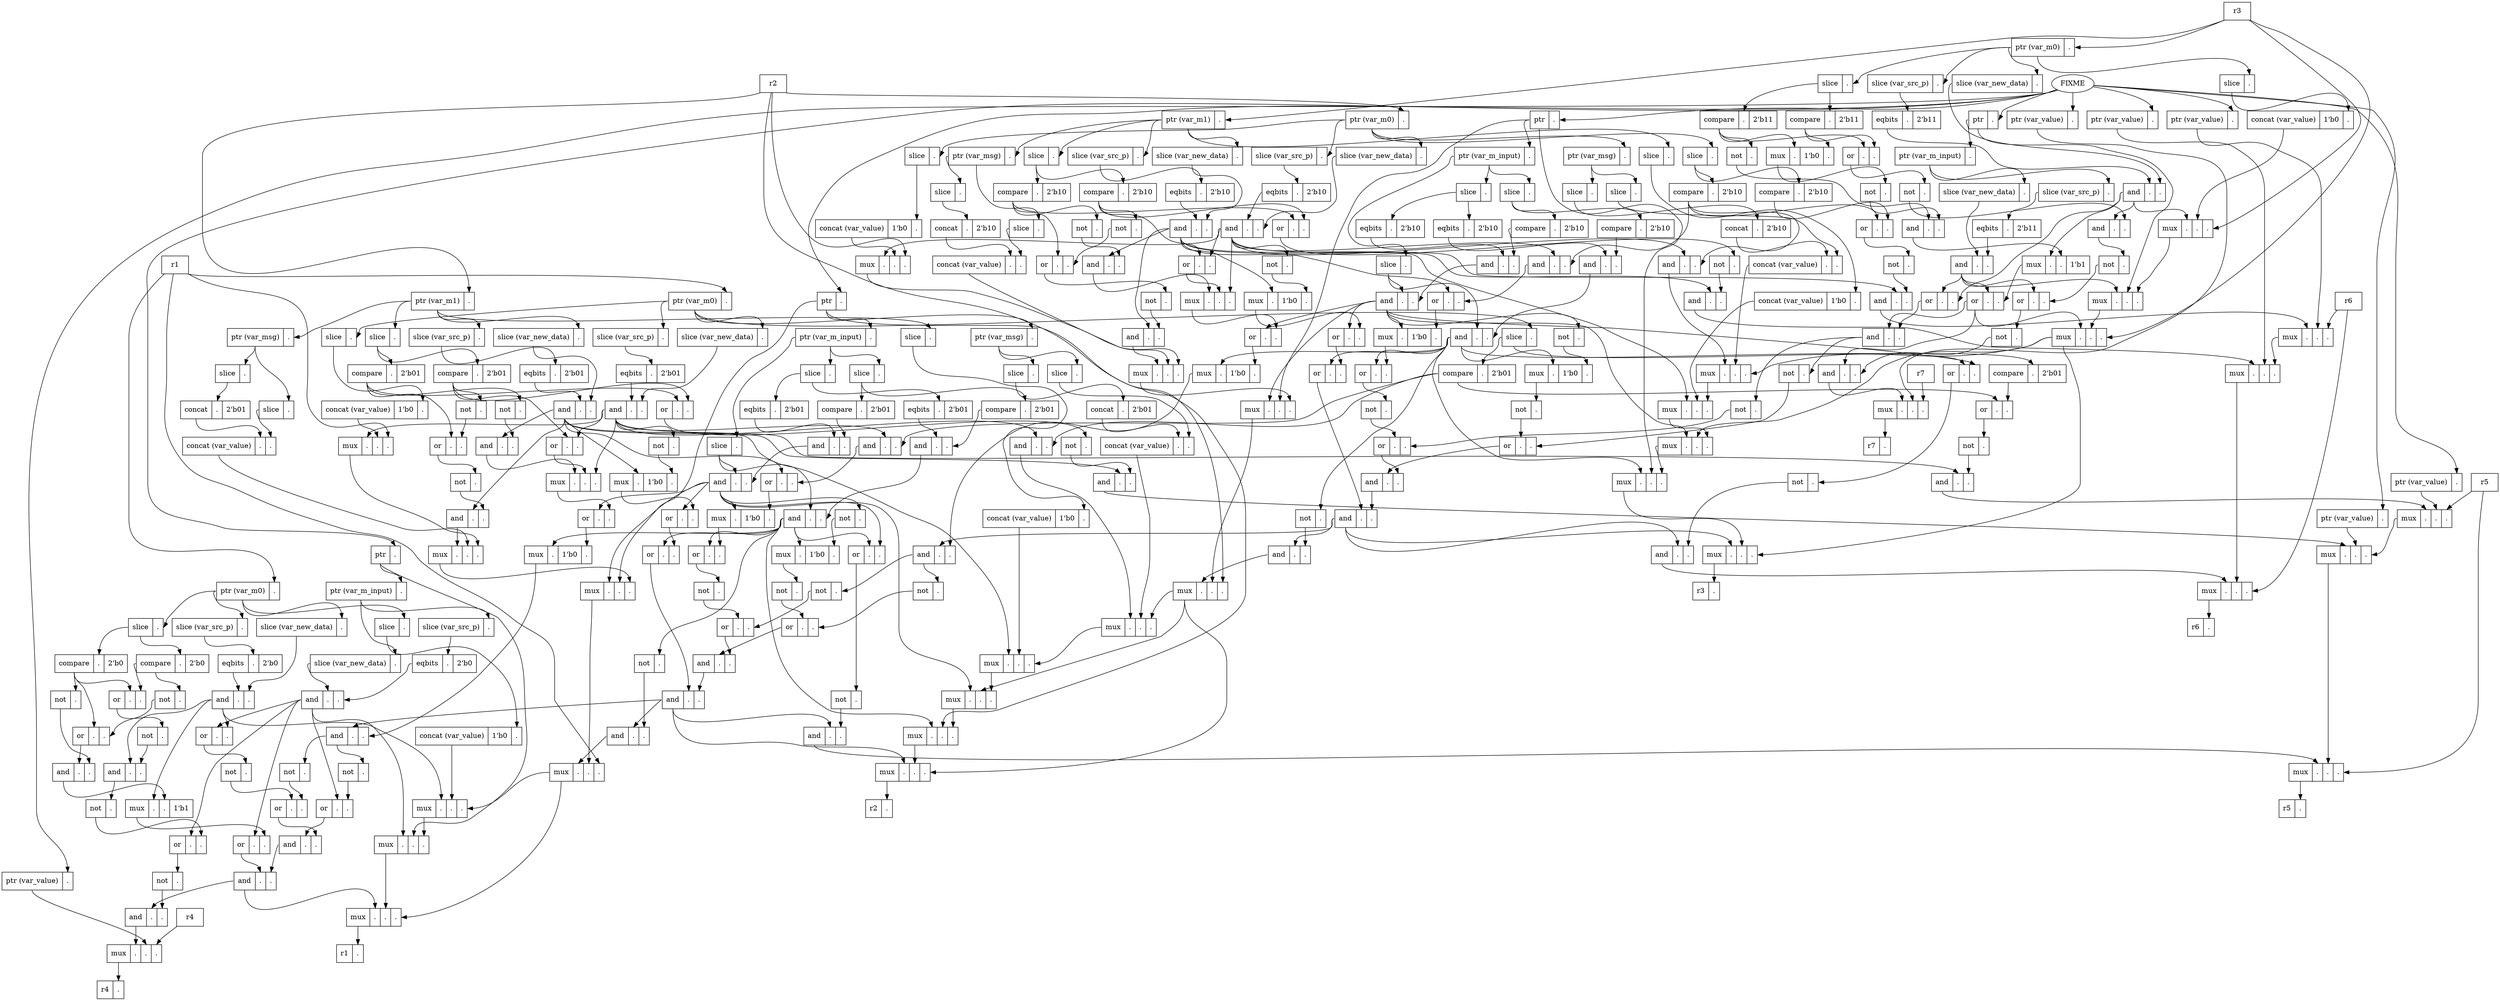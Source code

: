 digraph NoC {
FIXME:out -> N398:f0
N398 [label="<hd> ptr|<f0> .", shape="record"]
N398:hd -> N402:f0
N402 [label="<hd> ptr (var_m_input)|<f0> .", shape="record"]
N402:hd -> N409:f0
N409 [label="<hd> slice (var_new_data)|<f0> .", shape="record"]
N409:hd -> N411:f0
N402:hd -> N405:f0
N405 [label="<hd> slice (var_src_p)|<f0> .", shape="record"]
N405:hd -> N406:f0
N406 [label="<hd> eqbits|<f0> .|<f1> 2'b0", shape="record"]
N406:hd -> N411:f1
N411 [label="<hd> and|<f0> .|<f1> .", shape="record"]
N411:hd -> N483:f0
N1 [label="<hd> r1", shape="record"]
N1:hd -> N377:f0
N377 [label="<hd> ptr (var_m0)|<f0> .", shape="record"]
N377:hd -> N391:f0
N391 [label="<hd> slice (var_src_p)|<f0> .", shape="record"]
N391:hd -> N392:f0
N392 [label="<hd> eqbits|<f0> .|<f1> 2'b0", shape="record"]
N392:hd -> N394:f0
N377:hd -> N386:f0
N386 [label="<hd> slice (var_new_data)|<f0> .", shape="record"]
N386:hd -> N394:f1
N394 [label="<hd> and|<f0> .|<f1> .", shape="record"]
N394:hd -> N474:f0
N377:hd -> N454:f0
N454 [label="<hd> slice|<f0> .", shape="record"]
N454:hd -> N457:f0
N457 [label="<hd> compare|<f0> .|<f1> 2'b0", shape="record"]
N457:hd -> N470:f0
N454:hd -> N466:f0
N466 [label="<hd> compare|<f0> .|<f1> 2'b0", shape="record"]
N466:hd -> N468:f0
N468 [label="<hd> not|<f0> .", shape="record"]
N468:hd -> N470:f1
N470 [label="<hd> or|<f0> .|<f1> .", shape="record"]
N470:hd -> N472:f0
N457:hd -> N462:f0
N462 [label="<hd> not|<f0> .", shape="record"]
N462:hd -> N472:f1
N472 [label="<hd> and|<f0> .|<f1> .", shape="record"]
N472:hd -> N474:f1
N474 [label="<hd> mux|<f0> .|<f1> .|<f2> 1'b1", shape="record"]
N474:hd -> N483:f1
N483 [label="<hd> or|<f0> .|<f1> .", shape="record"]
N483:hd -> N486:f0
N411:hd -> N446:f0
FIXME:out -> N67:f0
N67 [label="<hd> ptr|<f0> .", shape="record"]
N67:hd -> N71:f0
N71 [label="<hd> ptr (var_m_input)|<f0> .", shape="record"]
N71:hd -> N83:f0
N83 [label="<hd> slice|<f0> .", shape="record"]
N83:hd -> N98:f0
N71:hd -> N78:f0
N78 [label="<hd> slice|<f0> .", shape="record"]
N78:hd -> N94:f0
N94 [label="<hd> eqbits|<f0> .|<f1> 2'b01", shape="record"]
N94:hd -> N95:f0
N71:hd -> N73:f0
N73 [label="<hd> slice|<f0> .", shape="record"]
N73:hd -> N91:f0
N91 [label="<hd> compare|<f0> .|<f1> 2'b01", shape="record"]
N91:hd -> N95:f1
N95 [label="<hd> and|<f0> .|<f1> .", shape="record"]
N95:hd -> N98:f1
N98 [label="<hd> and|<f0> .|<f1> .", shape="record"]
N98:hd -> N369:f0
N83:hd -> N86:f0
N78:hd -> N80:f0
N80 [label="<hd> eqbits|<f0> .|<f1> 2'b01", shape="record"]
N80:hd -> N81:f0
N73:hd -> N75:f0
N75 [label="<hd> compare|<f0> .|<f1> 2'b01", shape="record"]
N75:hd -> N81:f1
N81 [label="<hd> and|<f0> .|<f1> .", shape="record"]
N81:hd -> N86:f1
N86 [label="<hd> and|<f0> .|<f1> .", shape="record"]
N86:hd -> N361:f0
N27 [label="<hd> r2", shape="record"]
N27:hd -> N30:f0
N30 [label="<hd> ptr (var_m1)|<f0> .", shape="record"]
N30:hd -> N59:f0
N59 [label="<hd> slice (var_src_p)|<f0> .", shape="record"]
N59:hd -> N60:f0
N60 [label="<hd> eqbits|<f0> .|<f1> 2'b01", shape="record"]
N60:hd -> N62:f0
N30:hd -> N55:f0
N55 [label="<hd> slice (var_new_data)|<f0> .", shape="record"]
N55:hd -> N62:f1
N62 [label="<hd> and|<f0> .|<f1> .", shape="record"]
N62:hd -> N359:f0
N1:hd -> N7:f0
N7 [label="<hd> ptr (var_m0)|<f0> .", shape="record"]
N7:hd -> N21:f0
N21 [label="<hd> slice (var_src_p)|<f0> .", shape="record"]
N21:hd -> N22:f0
N22 [label="<hd> eqbits|<f0> .|<f1> 2'b01", shape="record"]
N22:hd -> N24:f0
N7:hd -> N16:f0
N16 [label="<hd> slice (var_new_data)|<f0> .", shape="record"]
N16:hd -> N24:f1
N24 [label="<hd> and|<f0> .|<f1> .", shape="record"]
N24:hd -> N355:f0
N355 [label="<hd> not|<f0> .", shape="record"]
N355:hd -> N359:f2
N359 [label="<hd> mux|<f0> .|<f1> 1'b0|<f2> .", shape="record"]
N359:hd -> N361:f1
N361 [label="<hd> or|<f0> .|<f1> .", shape="record"]
N361:hd -> N369:f1
N369 [label="<hd> or|<f0> .|<f1> .", shape="record"]
N369:hd -> N373:f0
N98:hd -> N346:f0
N86:hd -> N342:f0
N342 [label="<hd> not|<f0> .", shape="record"]
N342:hd -> N346:f2
N346 [label="<hd> mux|<f0> .|<f1> 1'b0|<f2> .", shape="record"]
N346:hd -> N348:f0
N348 [label="<hd> not|<f0> .", shape="record"]
N348:hd -> N350:f0
FIXME:out -> N147:f0
N147 [label="<hd> ptr|<f0> .", shape="record"]
N147:hd -> N148:f0
N148 [label="<hd> ptr (var_m_input)|<f0> .", shape="record"]
N148:hd -> N160:f0
N160 [label="<hd> slice|<f0> .", shape="record"]
N160:hd -> N177:f0
N148:hd -> N155:f0
N155 [label="<hd> slice|<f0> .", shape="record"]
N155:hd -> N173:f0
N173 [label="<hd> eqbits|<f0> .|<f1> 2'b10", shape="record"]
N173:hd -> N174:f0
N148:hd -> N150:f0
N150 [label="<hd> slice|<f0> .", shape="record"]
N150:hd -> N170:f0
N170 [label="<hd> compare|<f0> .|<f1> 2'b10", shape="record"]
N170:hd -> N174:f1
N174 [label="<hd> and|<f0> .|<f1> .", shape="record"]
N174:hd -> N177:f1
N177 [label="<hd> and|<f0> .|<f1> .", shape="record"]
N177:hd -> N305:f0
N160:hd -> N163:f0
N155:hd -> N157:f0
N157 [label="<hd> eqbits|<f0> .|<f1> 2'b10", shape="record"]
N157:hd -> N158:f0
N150:hd -> N152:f0
N152 [label="<hd> compare|<f0> .|<f1> 2'b10", shape="record"]
N152:hd -> N158:f1
N158 [label="<hd> and|<f0> .|<f1> .", shape="record"]
N158:hd -> N163:f1
N163 [label="<hd> and|<f0> .|<f1> .", shape="record"]
N163:hd -> N298:f0
N116 [label="<hd> r3", shape="record"]
N116:hd -> N119:f0
N119 [label="<hd> ptr (var_m1)|<f0> .", shape="record"]
N119:hd -> N138:f0
N138 [label="<hd> slice (var_src_p)|<f0> .", shape="record"]
N138:hd -> N139:f0
N139 [label="<hd> eqbits|<f0> .|<f1> 2'b10", shape="record"]
N139:hd -> N141:f0
N119:hd -> N134:f0
N134 [label="<hd> slice (var_new_data)|<f0> .", shape="record"]
N134:hd -> N141:f1
N141 [label="<hd> and|<f0> .|<f1> .", shape="record"]
N141:hd -> N296:f0
N27:hd -> N100:f0
N100 [label="<hd> ptr (var_m0)|<f0> .", shape="record"]
N100:hd -> N108:f0
N108 [label="<hd> slice (var_src_p)|<f0> .", shape="record"]
N108:hd -> N109:f0
N109 [label="<hd> eqbits|<f0> .|<f1> 2'b10", shape="record"]
N109:hd -> N111:f0
N100:hd -> N103:f0
N103 [label="<hd> slice (var_new_data)|<f0> .", shape="record"]
N103:hd -> N111:f1
N111 [label="<hd> and|<f0> .|<f1> .", shape="record"]
N111:hd -> N292:f0
N292 [label="<hd> not|<f0> .", shape="record"]
N292:hd -> N296:f2
N296 [label="<hd> mux|<f0> .|<f1> 1'b0|<f2> .", shape="record"]
N296:hd -> N298:f1
N298 [label="<hd> or|<f0> .|<f1> .", shape="record"]
N298:hd -> N305:f1
N305 [label="<hd> or|<f0> .|<f1> .", shape="record"]
N305:hd -> N310:f0
N177:hd -> N283:f0
N163:hd -> N279:f0
N279 [label="<hd> not|<f0> .", shape="record"]
N279:hd -> N283:f2
N283 [label="<hd> mux|<f0> .|<f1> 1'b0|<f2> .", shape="record"]
N283:hd -> N285:f0
N285 [label="<hd> not|<f0> .", shape="record"]
N285:hd -> N287:f0
FIXME:out -> N196:f0
N196 [label="<hd> ptr|<f0> .", shape="record"]
N196:hd -> N197:f0
N197 [label="<hd> ptr (var_m_input)|<f0> .", shape="record"]
N197:hd -> N204:f0
N204 [label="<hd> slice (var_new_data)|<f0> .", shape="record"]
N204:hd -> N206:f0
N197:hd -> N200:f0
N200 [label="<hd> slice (var_src_p)|<f0> .", shape="record"]
N200:hd -> N201:f0
N201 [label="<hd> eqbits|<f0> .|<f1> 2'b11", shape="record"]
N201:hd -> N206:f1
N206 [label="<hd> and|<f0> .|<f1> .", shape="record"]
N206:hd -> N247:f0
N116:hd -> N181:f0
N181 [label="<hd> ptr (var_m0)|<f0> .", shape="record"]
N181:hd -> N189:f0
N189 [label="<hd> slice (var_src_p)|<f0> .", shape="record"]
N189:hd -> N190:f0
N190 [label="<hd> eqbits|<f0> .|<f1> 2'b11", shape="record"]
N190:hd -> N192:f0
N181:hd -> N184:f0
N184 [label="<hd> slice (var_new_data)|<f0> .", shape="record"]
N184:hd -> N192:f1
N192 [label="<hd> and|<f0> .|<f1> .", shape="record"]
N192:hd -> N236:f0
N181:hd -> N214:f0
N214 [label="<hd> slice|<f0> .", shape="record"]
N214:hd -> N224:f0
N224 [label="<hd> compare|<f0> .|<f1> 2'b11", shape="record"]
N224:hd -> N232:f0
N232 [label="<hd> not|<f0> .", shape="record"]
N232:hd -> N234:f0
N224:hd -> N226:f0
N214:hd -> N217:f0
N217 [label="<hd> compare|<f0> .|<f1> 2'b11", shape="record"]
N217:hd -> N226:f2
N226 [label="<hd> mux|<f0> .|<f1> 1'b0|<f2> .", shape="record"]
N226:hd -> N230:f0
N230 [label="<hd> not|<f0> .", shape="record"]
N230:hd -> N234:f1
N234 [label="<hd> and|<f0> .|<f1> .", shape="record"]
N234:hd -> N236:f1
N236 [label="<hd> mux|<f0> .|<f1> .|<f2> 1'b1", shape="record"]
N236:hd -> N247:f1
N247 [label="<hd> or|<f0> .|<f1> .", shape="record"]
N247:hd -> N249:f0
N206:hd -> N209:f0
N192:hd -> N209:f1
N209 [label="<hd> or|<f0> .|<f1> .", shape="record"]
N209:hd -> N249:f1
N249 [label="<hd> and|<f0> .|<f1> .", shape="record"]
N249:hd -> N277:f0
N277 [label="<hd> not|<f0> .", shape="record"]
N277:hd -> N287:f1
N287 [label="<hd> or|<f0> .|<f1> .", shape="record"]
N287:hd -> N290:f0
N177:hd -> N270:f0
N163:hd -> N268:f0
N141:hd -> N264:f0
N111:hd -> N262:f0
N100:hd -> N256:f0
N256 [label="<hd> slice|<f0> .", shape="record"]
N256:hd -> N259:f0
N259 [label="<hd> compare|<f0> .|<f1> 2'b10", shape="record"]
N259:hd -> N262:f1
N262 [label="<hd> and|<f0> .|<f1> .", shape="record"]
N262:hd -> N264:f1
N264 [label="<hd> or|<f0> .|<f1> .", shape="record"]
N264:hd -> N268:f2
N268 [label="<hd> mux|<f0> .|<f1> 1'b0|<f2> .", shape="record"]
N268:hd -> N270:f1
N270 [label="<hd> or|<f0> .|<f1> .", shape="record"]
N270:hd -> N272:f0
N272 [label="<hd> not|<f0> .", shape="record"]
N272:hd -> N274:f0
N249:hd -> N253:f0
N253 [label="<hd> not|<f0> .", shape="record"]
N253:hd -> N274:f1
N274 [label="<hd> or|<f0> .|<f1> .", shape="record"]
N274:hd -> N290:f1
N290 [label="<hd> and|<f0> .|<f1> .", shape="record"]
N290:hd -> N310:f1
N310 [label="<hd> and|<f0> .|<f1> .", shape="record"]
N310:hd -> N312:f0
N177:hd -> N180:f0
N163:hd -> N165:f0
N141:hd -> N142:f0
N119:hd -> N121:f0
N121 [label="<hd> slice|<f0> .", shape="record"]
N121:hd -> N130:f0
N130 [label="<hd> compare|<f0> .|<f1> 2'b10", shape="record"]
N130:hd -> N131:f0
N131 [label="<hd> not|<f0> .", shape="record"]
N131:hd -> N142:f1
N142 [label="<hd> and|<f0> .|<f1> .", shape="record"]
N142:hd -> N144:f0
N121:hd -> N124:f0
N124 [label="<hd> compare|<f0> .|<f1> 2'b10", shape="record"]
N124:hd -> N126:f0
N111:hd -> N126:f1
N126 [label="<hd> or|<f0> .|<f1> .", shape="record"]
N126:hd -> N144:f1
N111:hd -> N144:f2
N144 [label="<hd> mux|<f0> .|<f1> .|<f2> .", shape="record"]
N144:hd -> N165:f1
N165 [label="<hd> or|<f0> .|<f1> .", shape="record"]
N165:hd -> N180:f2
N180 [label="<hd> mux|<f0> .|<f1> 1'b0|<f2> .", shape="record"]
N180:hd -> N312:f1
N312 [label="<hd> and|<f0> .|<f1> .", shape="record"]
N312:hd -> N340:f0
N340 [label="<hd> not|<f0> .", shape="record"]
N340:hd -> N350:f1
N350 [label="<hd> or|<f0> .|<f1> .", shape="record"]
N350:hd -> N353:f0
N98:hd -> N333:f0
N86:hd -> N331:f0
N62:hd -> N327:f0
N24:hd -> N325:f0
N7:hd -> N319:f0
N319 [label="<hd> slice|<f0> .", shape="record"]
N319:hd -> N322:f0
N322 [label="<hd> compare|<f0> .|<f1> 2'b01", shape="record"]
N322:hd -> N325:f1
N325 [label="<hd> and|<f0> .|<f1> .", shape="record"]
N325:hd -> N327:f1
N327 [label="<hd> or|<f0> .|<f1> .", shape="record"]
N327:hd -> N331:f2
N331 [label="<hd> mux|<f0> .|<f1> 1'b0|<f2> .", shape="record"]
N331:hd -> N333:f1
N333 [label="<hd> or|<f0> .|<f1> .", shape="record"]
N333:hd -> N335:f0
N335 [label="<hd> not|<f0> .", shape="record"]
N335:hd -> N337:f0
N312:hd -> N316:f0
N316 [label="<hd> not|<f0> .", shape="record"]
N316:hd -> N337:f1
N337 [label="<hd> or|<f0> .|<f1> .", shape="record"]
N337:hd -> N353:f1
N353 [label="<hd> and|<f0> .|<f1> .", shape="record"]
N353:hd -> N373:f1
N373 [label="<hd> and|<f0> .|<f1> .", shape="record"]
N373:hd -> N429:f0
N98:hd -> N427:f0
N86:hd -> N422:f0
N62:hd -> N418:f0
N30:hd -> N42:f0
N42 [label="<hd> slice|<f0> .", shape="record"]
N42:hd -> N50:f0
N50 [label="<hd> compare|<f0> .|<f1> 2'b01", shape="record"]
N50:hd -> N417:f0
N417 [label="<hd> not|<f0> .", shape="record"]
N417:hd -> N418:f1
N418 [label="<hd> and|<f0> .|<f1> .", shape="record"]
N418:hd -> N420:f0
N42:hd -> N45:f0
N45 [label="<hd> compare|<f0> .|<f1> 2'b01", shape="record"]
N45:hd -> N416:f0
N24:hd -> N416:f1
N416 [label="<hd> or|<f0> .|<f1> .", shape="record"]
N416:hd -> N420:f1
N24:hd -> N420:f2
N420 [label="<hd> mux|<f0> .|<f1> .|<f2> .", shape="record"]
N420:hd -> N422:f1
N422 [label="<hd> or|<f0> .|<f1> .", shape="record"]
N422:hd -> N427:f2
N427 [label="<hd> mux|<f0> .|<f1> 1'b0|<f2> .", shape="record"]
N427:hd -> N429:f1
N429 [label="<hd> and|<f0> .|<f1> .", shape="record"]
N429:hd -> N443:f0
N443 [label="<hd> not|<f0> .", shape="record"]
N443:hd -> N446:f1
N446 [label="<hd> or|<f0> .|<f1> .", shape="record"]
N446:hd -> N449:f0
N411:hd -> N436:f0
N394:hd -> N436:f1
N436 [label="<hd> or|<f0> .|<f1> .", shape="record"]
N436:hd -> N438:f0
N438 [label="<hd> not|<f0> .", shape="record"]
N438:hd -> N440:f0
N429:hd -> N433:f0
N433 [label="<hd> not|<f0> .", shape="record"]
N433:hd -> N440:f1
N440 [label="<hd> or|<f0> .|<f1> .", shape="record"]
N440:hd -> N449:f1
N449 [label="<hd> and|<f0> .|<f1> .", shape="record"]
N449:hd -> N486:f1
N486 [label="<hd> and|<f0> .|<f1> .", shape="record"]
N486:hd -> N489:f0
N411:hd -> N413:f0
N398:hd -> N413:f1
N394:hd -> N396:f0
N377:hd -> N380:f0
N380 [label="<hd> slice|<f0> .", shape="record"]
N380:hd -> N383:f1
N383 [label="<hd> concat (var_value)|<f0> 1'b0|<f1> .", shape="record"]
N383:hd -> N396:f1
N373:hd -> N374:f0
N98:hd -> N99:f0
N99 [label="<hd> not|<f0> .", shape="record"]
N99:hd -> N374:f1
N374 [label="<hd> and|<f0> .|<f1> .", shape="record"]
N374:hd -> N376:f0
N86:hd -> N88:f0
N67:hd -> N88:f1
N62:hd -> N63:f0
N50:hd -> N51:f0
N45:hd -> N46:f0
N46 [label="<hd> not|<f0> .", shape="record"]
N46:hd -> N51:f1
N51 [label="<hd> or|<f0> .|<f1> .", shape="record"]
N51:hd -> N52:f0
N52 [label="<hd> not|<f0> .", shape="record"]
N52:hd -> N63:f1
N63 [label="<hd> and|<f0> .|<f1> .", shape="record"]
N63:hd -> N65:f0
N30:hd -> N31:f0
N31 [label="<hd> ptr (var_msg)|<f0> .", shape="record"]
N31:hd -> N36:f0
N36 [label="<hd> slice|<f0> .", shape="record"]
N36:hd -> N37:f0
N37 [label="<hd> concat|<f0> .|<f1> 2'b01", shape="record"]
N37:hd -> N39:f0
N31:hd -> N32:f0
N32 [label="<hd> slice|<f0> .", shape="record"]
N32:hd -> N39:f1
N39 [label="<hd> concat (var_value)|<f0> .|<f1> .", shape="record"]
N39:hd -> N65:f1
N24:hd -> N26:f0
N7:hd -> N10:f0
N10 [label="<hd> slice|<f0> .", shape="record"]
N10:hd -> N13:f1
N13 [label="<hd> concat (var_value)|<f0> 1'b0|<f1> .", shape="record"]
N13:hd -> N26:f1
N1:hd -> N26:f2
N26 [label="<hd> mux|<f0> .|<f1> .|<f2> .", shape="record"]
N26:hd -> N65:f2
N65 [label="<hd> mux|<f0> .|<f1> .|<f2> .", shape="record"]
N65:hd -> N88:f2
N88 [label="<hd> mux|<f0> .|<f1> .|<f2> .", shape="record"]
N88:hd -> N376:f1
N1:hd -> N376:f2
N376 [label="<hd> mux|<f0> .|<f1> .|<f2> .", shape="record"]
N376:hd -> N396:f2
N396 [label="<hd> mux|<f0> .|<f1> .|<f2> .", shape="record"]
N396:hd -> N413:f2
N413 [label="<hd> mux|<f0> .|<f1> .|<f2> .", shape="record"]
N413:hd -> N489:f1
N376:hd -> N489:f2
N489 [label="<hd> mux|<f0> .|<f1> .|<f2> .", shape="record"]
N489:hd -> r1:f0
r1 [label="<hd> r1|<f0> .", shape="record"]
N373:hd -> N550:f0
N98:hd -> N545:f0
N67:hd -> N545:f1
N86:hd -> N541:f0
N310:hd -> N519:f0
N177:hd -> N518:f0
N518 [label="<hd> not|<f0> .", shape="record"]
N518:hd -> N519:f1
N519 [label="<hd> and|<f0> .|<f1> .", shape="record"]
N519:hd -> N521:f0
N163:hd -> N517:f0
N147:hd -> N517:f1
N141:hd -> N511:f0
N130:hd -> N509:f0
N124:hd -> N508:f0
N508 [label="<hd> not|<f0> .", shape="record"]
N508:hd -> N509:f1
N509 [label="<hd> or|<f0> .|<f1> .", shape="record"]
N509:hd -> N510:f0
N510 [label="<hd> not|<f0> .", shape="record"]
N510:hd -> N511:f1
N511 [label="<hd> and|<f0> .|<f1> .", shape="record"]
N511:hd -> N513:f0
N119:hd -> N501:f0
N501 [label="<hd> ptr (var_msg)|<f0> .", shape="record"]
N501:hd -> N504:f0
N504 [label="<hd> slice|<f0> .", shape="record"]
N504:hd -> N505:f0
N505 [label="<hd> concat|<f0> .|<f1> 2'b10", shape="record"]
N505:hd -> N507:f0
N501:hd -> N502:f0
N502 [label="<hd> slice|<f0> .", shape="record"]
N502:hd -> N507:f1
N507 [label="<hd> concat (var_value)|<f0> .|<f1> .", shape="record"]
N507:hd -> N513:f1
N111:hd -> N500:f0
N100:hd -> N495:f0
N495 [label="<hd> slice|<f0> .", shape="record"]
N495:hd -> N498:f1
N498 [label="<hd> concat (var_value)|<f0> 1'b0|<f1> .", shape="record"]
N498:hd -> N500:f1
N27:hd -> N500:f2
N500 [label="<hd> mux|<f0> .|<f1> .|<f2> .", shape="record"]
N500:hd -> N513:f2
N513 [label="<hd> mux|<f0> .|<f1> .|<f2> .", shape="record"]
N513:hd -> N517:f2
N517 [label="<hd> mux|<f0> .|<f1> .|<f2> .", shape="record"]
N517:hd -> N521:f1
N27:hd -> N521:f2
N521 [label="<hd> mux|<f0> .|<f1> .|<f2> .", shape="record"]
N521:hd -> N541:f1
N62:hd -> N539:f0
N30:hd -> N534:f0
N534 [label="<hd> slice|<f0> .", shape="record"]
N534:hd -> N537:f1
N537 [label="<hd> concat (var_value)|<f0> 1'b0|<f1> .", shape="record"]
N537:hd -> N539:f1
N24:hd -> N529:f0
N322:hd -> N529:f1
N529 [label="<hd> and|<f0> .|<f1> .", shape="record"]
N529:hd -> N531:f0
N7:hd -> N522:f0
N522 [label="<hd> ptr (var_msg)|<f0> .", shape="record"]
N522:hd -> N525:f0
N525 [label="<hd> slice|<f0> .", shape="record"]
N525:hd -> N526:f0
N526 [label="<hd> concat|<f0> .|<f1> 2'b01", shape="record"]
N526:hd -> N528:f0
N522:hd -> N523:f0
N523 [label="<hd> slice|<f0> .", shape="record"]
N523:hd -> N528:f1
N528 [label="<hd> concat (var_value)|<f0> .|<f1> .", shape="record"]
N528:hd -> N531:f1
N521:hd -> N531:f2
N531 [label="<hd> mux|<f0> .|<f1> .|<f2> .", shape="record"]
N531:hd -> N539:f2
N539 [label="<hd> mux|<f0> .|<f1> .|<f2> .", shape="record"]
N539:hd -> N541:f2
N541 [label="<hd> mux|<f0> .|<f1> .|<f2> .", shape="record"]
N541:hd -> N545:f2
N545 [label="<hd> mux|<f0> .|<f1> .|<f2> .", shape="record"]
N545:hd -> N550:f1
N521:hd -> N550:f2
N550 [label="<hd> mux|<f0> .|<f1> .|<f2> .", shape="record"]
N550:hd -> r2:f0
r2 [label="<hd> r2|<f0> .", shape="record"]
N310:hd -> N596:f0
N177:hd -> N589:f0
N147:hd -> N589:f1
N163:hd -> N585:f0
N247:hd -> N565:f0
N206:hd -> N563:f0
N196:hd -> N563:f1
N192:hd -> N559:f0
N181:hd -> N554:f0
N554 [label="<hd> slice|<f0> .", shape="record"]
N554:hd -> N557:f1
N557 [label="<hd> concat (var_value)|<f0> 1'b0|<f1> .", shape="record"]
N557:hd -> N559:f1
N116:hd -> N559:f2
N559 [label="<hd> mux|<f0> .|<f1> .|<f2> .", shape="record"]
N559:hd -> N563:f2
N563 [label="<hd> mux|<f0> .|<f1> .|<f2> .", shape="record"]
N563:hd -> N565:f1
N116:hd -> N565:f2
N565 [label="<hd> mux|<f0> .|<f1> .|<f2> .", shape="record"]
N565:hd -> N585:f1
N141:hd -> N583:f0
N119:hd -> N578:f0
N578 [label="<hd> slice|<f0> .", shape="record"]
N578:hd -> N581:f1
N581 [label="<hd> concat (var_value)|<f0> 1'b0|<f1> .", shape="record"]
N581:hd -> N583:f1
N111:hd -> N573:f0
N259:hd -> N573:f1
N573 [label="<hd> and|<f0> .|<f1> .", shape="record"]
N573:hd -> N575:f0
N100:hd -> N566:f0
N566 [label="<hd> ptr (var_msg)|<f0> .", shape="record"]
N566:hd -> N569:f0
N569 [label="<hd> slice|<f0> .", shape="record"]
N569:hd -> N570:f0
N570 [label="<hd> concat|<f0> .|<f1> 2'b10", shape="record"]
N570:hd -> N572:f0
N566:hd -> N567:f0
N567 [label="<hd> slice|<f0> .", shape="record"]
N567:hd -> N572:f1
N572 [label="<hd> concat (var_value)|<f0> .|<f1> .", shape="record"]
N572:hd -> N575:f1
N565:hd -> N575:f2
N575 [label="<hd> mux|<f0> .|<f1> .|<f2> .", shape="record"]
N575:hd -> N583:f2
N583 [label="<hd> mux|<f0> .|<f1> .|<f2> .", shape="record"]
N583:hd -> N585:f2
N585 [label="<hd> mux|<f0> .|<f1> .|<f2> .", shape="record"]
N585:hd -> N589:f2
N589 [label="<hd> mux|<f0> .|<f1> .|<f2> .", shape="record"]
N589:hd -> N596:f1
N565:hd -> N596:f2
N596 [label="<hd> mux|<f0> .|<f1> .|<f2> .", shape="record"]
N596:hd -> r3:f0
r3 [label="<hd> r3|<f0> .", shape="record"]
N486:hd -> N614:f0
N411:hd -> N612:f0
N394:hd -> N610:f0
N457:hd -> N608:f0
N466:hd -> N608:f1
N608 [label="<hd> or|<f0> .|<f1> .", shape="record"]
N608:hd -> N609:f0
N609 [label="<hd> not|<f0> .", shape="record"]
N609:hd -> N610:f1
N610 [label="<hd> and|<f0> .|<f1> .", shape="record"]
N610:hd -> N611:f0
N611 [label="<hd> not|<f0> .", shape="record"]
N611:hd -> N612:f1
N612 [label="<hd> or|<f0> .|<f1> .", shape="record"]
N612:hd -> N613:f0
N613 [label="<hd> not|<f0> .", shape="record"]
N613:hd -> N614:f1
N614 [label="<hd> and|<f0> .|<f1> .", shape="record"]
N614:hd -> N617:f0
FIXME:out -> N607:f0
N607 [label="<hd> ptr (var_value)|<f0> .", shape="record"]
N607:hd -> N617:f1
N604 [label="<hd> r4", shape="record"]
N604:hd -> N617:f2
N617 [label="<hd> mux|<f0> .|<f1> .|<f2> .", shape="record"]
N617:hd -> r4:f0
r4 [label="<hd> r4|<f0> .", shape="record"]
N373:hd -> N646:f0
N98:hd -> N644:f0
N86:hd -> N644:f1
N644 [label="<hd> or|<f0> .|<f1> .", shape="record"]
N644:hd -> N645:f0
N645 [label="<hd> not|<f0> .", shape="record"]
N645:hd -> N646:f1
N646 [label="<hd> and|<f0> .|<f1> .", shape="record"]
N646:hd -> N651:f0
N62:hd -> N641:f0
N50:hd -> N639:f0
N45:hd -> N639:f1
N639 [label="<hd> or|<f0> .|<f1> .", shape="record"]
N639:hd -> N640:f0
N640 [label="<hd> not|<f0> .", shape="record"]
N640:hd -> N641:f1
N641 [label="<hd> and|<f0> .|<f1> .", shape="record"]
N641:hd -> N643:f0
FIXME:out -> N638:f0
N638 [label="<hd> ptr (var_value)|<f0> .", shape="record"]
N638:hd -> N643:f1
N24:hd -> N633:f0
N322:hd -> N631:f0
N319:hd -> N630:f0
N630 [label="<hd> compare|<f0> .|<f1> 2'b01", shape="record"]
N630:hd -> N631:f1
N631 [label="<hd> or|<f0> .|<f1> .", shape="record"]
N631:hd -> N632:f0
N632 [label="<hd> not|<f0> .", shape="record"]
N632:hd -> N633:f1
N633 [label="<hd> and|<f0> .|<f1> .", shape="record"]
N633:hd -> N635:f0
FIXME:out -> N626:f0
N626 [label="<hd> ptr (var_value)|<f0> .", shape="record"]
N626:hd -> N635:f1
N623 [label="<hd> r5", shape="record"]
N623:hd -> N635:f2
N635 [label="<hd> mux|<f0> .|<f1> .|<f2> .", shape="record"]
N635:hd -> N643:f2
N643 [label="<hd> mux|<f0> .|<f1> .|<f2> .", shape="record"]
N643:hd -> N651:f1
N623:hd -> N651:f2
N651 [label="<hd> mux|<f0> .|<f1> .|<f2> .", shape="record"]
N651:hd -> r5:f0
r5 [label="<hd> r5|<f0> .", shape="record"]
N310:hd -> N678:f0
N177:hd -> N676:f0
N163:hd -> N676:f1
N676 [label="<hd> or|<f0> .|<f1> .", shape="record"]
N676:hd -> N677:f0
N677 [label="<hd> not|<f0> .", shape="record"]
N677:hd -> N678:f1
N678 [label="<hd> and|<f0> .|<f1> .", shape="record"]
N678:hd -> N685:f0
N141:hd -> N673:f0
N130:hd -> N671:f0
N124:hd -> N671:f1
N671 [label="<hd> or|<f0> .|<f1> .", shape="record"]
N671:hd -> N672:f0
N672 [label="<hd> not|<f0> .", shape="record"]
N672:hd -> N673:f1
N673 [label="<hd> and|<f0> .|<f1> .", shape="record"]
N673:hd -> N675:f0
FIXME:out -> N670:f0
N670 [label="<hd> ptr (var_value)|<f0> .", shape="record"]
N670:hd -> N675:f1
N111:hd -> N665:f0
N259:hd -> N663:f0
N256:hd -> N662:f0
N662 [label="<hd> compare|<f0> .|<f1> 2'b10", shape="record"]
N662:hd -> N663:f1
N663 [label="<hd> or|<f0> .|<f1> .", shape="record"]
N663:hd -> N664:f0
N664 [label="<hd> not|<f0> .", shape="record"]
N664:hd -> N665:f1
N665 [label="<hd> and|<f0> .|<f1> .", shape="record"]
N665:hd -> N667:f0
FIXME:out -> N658:f0
N658 [label="<hd> ptr (var_value)|<f0> .", shape="record"]
N658:hd -> N667:f1
N655 [label="<hd> r6", shape="record"]
N655:hd -> N667:f2
N667 [label="<hd> mux|<f0> .|<f1> .|<f2> .", shape="record"]
N667:hd -> N675:f2
N675 [label="<hd> mux|<f0> .|<f1> .|<f2> .", shape="record"]
N675:hd -> N685:f1
N655:hd -> N685:f2
N685 [label="<hd> mux|<f0> .|<f1> .|<f2> .", shape="record"]
N685:hd -> r6:f0
r6 [label="<hd> r6|<f0> .", shape="record"]
N247:hd -> N697:f0
N206:hd -> N695:f0
N192:hd -> N693:f0
N224:hd -> N691:f0
N217:hd -> N691:f1
N691 [label="<hd> or|<f0> .|<f1> .", shape="record"]
N691:hd -> N692:f0
N692 [label="<hd> not|<f0> .", shape="record"]
N692:hd -> N693:f1
N693 [label="<hd> and|<f0> .|<f1> .", shape="record"]
N693:hd -> N694:f0
N694 [label="<hd> not|<f0> .", shape="record"]
N694:hd -> N695:f1
N695 [label="<hd> or|<f0> .|<f1> .", shape="record"]
N695:hd -> N696:f0
N696 [label="<hd> not|<f0> .", shape="record"]
N696:hd -> N697:f1
N697 [label="<hd> and|<f0> .|<f1> .", shape="record"]
N697:hd -> N706:f0
FIXME:out -> N690:f0
N690 [label="<hd> ptr (var_value)|<f0> .", shape="record"]
N690:hd -> N706:f1
N687 [label="<hd> r7", shape="record"]
N687:hd -> N706:f2
N706 [label="<hd> mux|<f0> .|<f1> .|<f2> .", shape="record"]
N706:hd -> r7:f0
r7 [label="<hd> r7|<f0> .", shape="record"]
}
